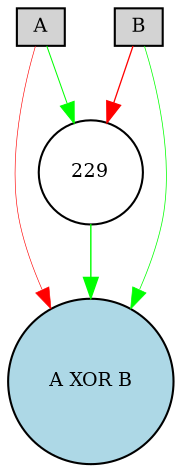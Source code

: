 digraph {
	node [fontsize=9 height=0.2 shape=circle width=0.2]
	A [fillcolor=lightgray shape=box style=filled]
	B [fillcolor=lightgray shape=box style=filled]
	"A XOR B" [fillcolor=lightblue style=filled]
	229 [fillcolor=white style=filled]
	A -> 229 [color=green penwidth=0.4883864374111926 style=solid]
	229 -> "A XOR B" [color=green penwidth=0.6795779732576465 style=solid]
	B -> 229 [color=red penwidth=0.622941509509194 style=solid]
	B -> "A XOR B" [color=green penwidth=0.35580787556620685 style=solid]
	A -> "A XOR B" [color=red penwidth=0.29715677972969656 style=solid]
}
